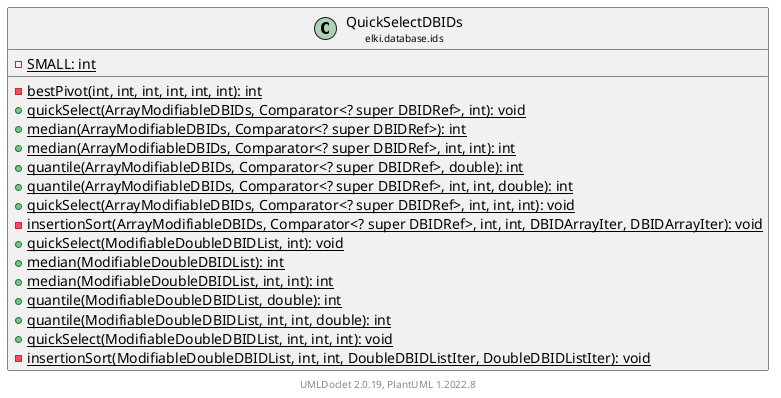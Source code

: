 @startuml
    remove .*\.(Instance|Par|Parameterizer|Factory)$
    set namespaceSeparator none
    hide empty fields
    hide empty methods

    class "<size:14>QuickSelectDBIDs\n<size:10>elki.database.ids" as elki.database.ids.QuickSelectDBIDs [[QuickSelectDBIDs.html]] {
        {static} -SMALL: int
        {static} -bestPivot(int, int, int, int, int, int): int
        {static} +quickSelect(ArrayModifiableDBIDs, Comparator<? super DBIDRef>, int): void
        {static} +median(ArrayModifiableDBIDs, Comparator<? super DBIDRef>): int
        {static} +median(ArrayModifiableDBIDs, Comparator<? super DBIDRef>, int, int): int
        {static} +quantile(ArrayModifiableDBIDs, Comparator<? super DBIDRef>, double): int
        {static} +quantile(ArrayModifiableDBIDs, Comparator<? super DBIDRef>, int, int, double): int
        {static} +quickSelect(ArrayModifiableDBIDs, Comparator<? super DBIDRef>, int, int, int): void
        {static} -insertionSort(ArrayModifiableDBIDs, Comparator<? super DBIDRef>, int, int, DBIDArrayIter, DBIDArrayIter): void
        {static} +quickSelect(ModifiableDoubleDBIDList, int): void
        {static} +median(ModifiableDoubleDBIDList): int
        {static} +median(ModifiableDoubleDBIDList, int, int): int
        {static} +quantile(ModifiableDoubleDBIDList, double): int
        {static} +quantile(ModifiableDoubleDBIDList, int, int, double): int
        {static} +quickSelect(ModifiableDoubleDBIDList, int, int, int): void
        {static} -insertionSort(ModifiableDoubleDBIDList, int, int, DoubleDBIDListIter, DoubleDBIDListIter): void
    }

    center footer UMLDoclet 2.0.19, PlantUML 1.2022.8
@enduml
